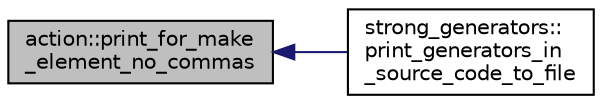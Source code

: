 digraph "action::print_for_make_element_no_commas"
{
  edge [fontname="Helvetica",fontsize="10",labelfontname="Helvetica",labelfontsize="10"];
  node [fontname="Helvetica",fontsize="10",shape=record];
  rankdir="LR";
  Node32997 [label="action::print_for_make\l_element_no_commas",height=0.2,width=0.4,color="black", fillcolor="grey75", style="filled", fontcolor="black"];
  Node32997 -> Node32998 [dir="back",color="midnightblue",fontsize="10",style="solid",fontname="Helvetica"];
  Node32998 [label="strong_generators::\lprint_generators_in\l_source_code_to_file",height=0.2,width=0.4,color="black", fillcolor="white", style="filled",URL="$dc/d09/classstrong__generators.html#a7e9e23f8407f28f208a32d1b1d031f57"];
}
